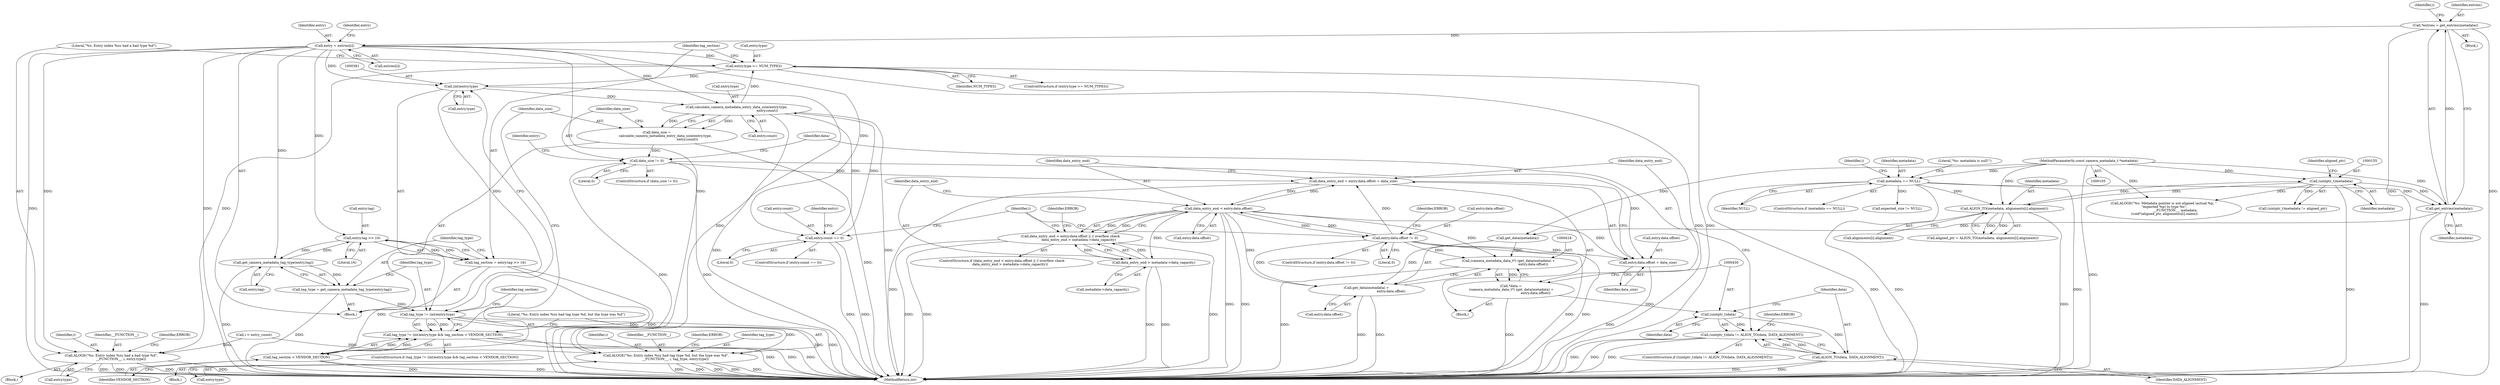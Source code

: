 digraph "0_Android_8e7a2b4d13bff03973dbad2bfb88a04296140433_0@pointer" {
"1000298" [label="(Call,*entries = get_entries(metadata))"];
"1000300" [label="(Call,get_entries(metadata))"];
"1000154" [label="(Call,(uintptr_t)metadata)"];
"1000145" [label="(Call,ALIGN_TO(metadata, alignments[i].alignment))"];
"1000110" [label="(Call,metadata == NULL)"];
"1000106" [label="(MethodParameterIn,const camera_metadata_t *metadata)"];
"1000340" [label="(Call,entry = entries[i])"];
"1000346" [label="(Call,entry.type >= NUM_TYPES)"];
"1000352" [label="(Call,ALOGE(\"%s: Entry index %zu had a bad type %d\",\n                  __FUNCTION__, i, entry.type))"];
"1000380" [label="(Call,(int)entry.type)"];
"1000378" [label="(Call,tag_type != (int)entry.type)"];
"1000377" [label="(Call,tag_type != (int)entry.type && tag_section < VENDOR_SECTION)"];
"1000389" [label="(Call,ALOGE(\"%s: Entry index %zu had tag type %d, but the type was %d\",\n                  __FUNCTION__, i, tag_type, entry.type))"];
"1000402" [label="(Call,calculate_camera_metadata_entry_data_size(entry.type,\n                                                          entry.count))"];
"1000400" [label="(Call,data_size =\n                calculate_camera_metadata_entry_data_size(entry.type,\n                                                          entry.count))"];
"1000410" [label="(Call,data_size != 0)"];
"1000439" [label="(Call,data_entry_end = entry.data.offset + data_size)"];
"1000450" [label="(Call,data_entry_end < entry.data.offset)"];
"1000417" [label="(Call,(camera_metadata_data_t*) (get_data(metadata) +\n                                               entry.data.offset))"];
"1000415" [label="(Call,*data =\n (camera_metadata_data_t*) (get_data(metadata) +\n                                               entry.data.offset))"];
"1000429" [label="(Call,(uintptr_t)data)"];
"1000428" [label="(Call,(uintptr_t)data != ALIGN_TO(data, DATA_ALIGNMENT))"];
"1000432" [label="(Call,ALIGN_TO(data, DATA_ALIGNMENT))"];
"1000419" [label="(Call,get_data(metadata) +\n                                               entry.data.offset)"];
"1000441" [label="(Call,entry.data.offset + data_size)"];
"1000449" [label="(Call,data_entry_end < entry.data.offset || // overflow check\n                data_entry_end > metadata->data_capacity)"];
"1000457" [label="(Call,data_entry_end > metadata->data_capacity)"];
"1000474" [label="(Call,entry.data.offset != 0)"];
"1000467" [label="(Call,entry.count == 0)"];
"1000364" [label="(Call,entry.tag >> 16)"];
"1000362" [label="(Call,tag_section = entry.tag >> 16)"];
"1000385" [label="(Call,tag_section < VENDOR_SECTION)"];
"1000372" [label="(Call,get_camera_metadata_tag_type(entry.tag))"];
"1000370" [label="(Call,tag_type = get_camera_metadata_tag_type(entry.tag))"];
"1000147" [label="(Call,alignments[i].alignment)"];
"1000312" [label="(Block,)"];
"1000471" [label="(Literal,0)"];
"1000468" [label="(Call,entry.count)"];
"1000474" [label="(Call,entry.data.offset != 0)"];
"1000412" [label="(Literal,0)"];
"1000415" [label="(Call,*data =\n (camera_metadata_data_t*) (get_data(metadata) +\n                                               entry.data.offset))"];
"1000439" [label="(Call,data_entry_end = entry.data.offset + data_size)"];
"1000475" [label="(Call,entry.data.offset)"];
"1000298" [label="(Call,*entries = get_entries(metadata))"];
"1000145" [label="(Call,ALIGN_TO(metadata, alignments[i].alignment))"];
"1000157" [label="(Identifier,aligned_ptr)"];
"1000354" [label="(Identifier,__FUNCTION__)"];
"1000480" [label="(Literal,0)"];
"1000417" [label="(Call,(camera_metadata_data_t*) (get_data(metadata) +\n                                               entry.data.offset))"];
"1000409" [label="(ControlStructure,if (data_size != 0))"];
"1000340" [label="(Call,entry = entries[i])"];
"1000464" [label="(Identifier,ERROR)"];
"1000389" [label="(Call,ALOGE(\"%s: Entry index %zu had tag type %d, but the type was %d\",\n                  __FUNCTION__, i, tag_type, entry.type))"];
"1000363" [label="(Identifier,tag_section)"];
"1000360" [label="(Identifier,ERROR)"];
"1000392" [label="(Identifier,i)"];
"1000422" [label="(Call,entry.data.offset)"];
"1000390" [label="(Literal,\"%s: Entry index %zu had tag type %d, but the type was %d\")"];
"1000458" [label="(Identifier,data_entry_end)"];
"1000429" [label="(Call,(uintptr_t)data)"];
"1000156" [label="(Identifier,metadata)"];
"1000377" [label="(Call,tag_type != (int)entry.type && tag_section < VENDOR_SECTION)"];
"1000473" [label="(ControlStructure,if (entry.data.offset != 0))"];
"1000483" [label="(Identifier,ERROR)"];
"1000342" [label="(Call,entries[i])"];
"1000402" [label="(Call,calculate_camera_metadata_entry_data_size(entry.type,\n                                                          entry.count))"];
"1000300" [label="(Call,get_entries(metadata))"];
"1000400" [label="(Call,data_size =\n                calculate_camera_metadata_entry_data_size(entry.type,\n                                                          entry.count))"];
"1000108" [label="(Block,)"];
"1000111" [label="(Identifier,metadata)"];
"1000440" [label="(Identifier,data_entry_end)"];
"1000373" [label="(Call,entry.tag)"];
"1000382" [label="(Call,entry.type)"];
"1000362" [label="(Call,tag_section = entry.tag >> 16)"];
"1000305" [label="(Identifier,i)"];
"1000153" [label="(Call,(uintptr_t)metadata != aligned_ptr)"];
"1000447" [label="(Identifier,data_size)"];
"1000387" [label="(Identifier,VENDOR_SECTION)"];
"1000346" [label="(Call,entry.type >= NUM_TYPES)"];
"1000307" [label="(Call,i < entry_count)"];
"1000469" [label="(Identifier,entry)"];
"1000110" [label="(Call,metadata == NULL)"];
"1000434" [label="(Identifier,DATA_ALIGNMENT)"];
"1000433" [label="(Identifier,data)"];
"1000115" [label="(Literal,\"%s: metadata is null!\")"];
"1000388" [label="(Block,)"];
"1000371" [label="(Identifier,tag_type)"];
"1000299" [label="(Identifier,entries)"];
"1000432" [label="(Call,ALIGN_TO(data, DATA_ALIGNMENT))"];
"1000154" [label="(Call,(uintptr_t)metadata)"];
"1000385" [label="(Call,tag_section < VENDOR_SECTION)"];
"1000341" [label="(Identifier,entry)"];
"1000391" [label="(Identifier,__FUNCTION__)"];
"1000109" [label="(ControlStructure,if (metadata == NULL))"];
"1000372" [label="(Call,get_camera_metadata_tag_type(entry.tag))"];
"1000451" [label="(Identifier,data_entry_end)"];
"1000368" [label="(Literal,16)"];
"1000351" [label="(Block,)"];
"1000386" [label="(Identifier,tag_section)"];
"1000450" [label="(Call,data_entry_end < entry.data.offset)"];
"1000427" [label="(ControlStructure,if ((uintptr_t)data != ALIGN_TO(data, DATA_ALIGNMENT)))"];
"1000459" [label="(Call,metadata->data_capacity)"];
"1000175" [label="(Call,expected_size != NULL)"];
"1000356" [label="(Call,entry.type)"];
"1000347" [label="(Call,entry.type)"];
"1000410" [label="(Call,data_size != 0)"];
"1000301" [label="(Identifier,metadata)"];
"1000401" [label="(Identifier,data_size)"];
"1000398" [label="(Identifier,ERROR)"];
"1000477" [label="(Identifier,entry)"];
"1000146" [label="(Identifier,metadata)"];
"1000437" [label="(Identifier,ERROR)"];
"1000345" [label="(ControlStructure,if (entry.type >= NUM_TYPES))"];
"1000350" [label="(Identifier,NUM_TYPES)"];
"1000431" [label="(Identifier,data)"];
"1000380" [label="(Call,(int)entry.type)"];
"1000394" [label="(Call,entry.type)"];
"1000466" [label="(ControlStructure,if (entry.count == 0))"];
"1000428" [label="(Call,(uintptr_t)data != ALIGN_TO(data, DATA_ALIGNMENT))"];
"1000419" [label="(Call,get_data(metadata) +\n                                               entry.data.offset)"];
"1000376" [label="(ControlStructure,if (tag_type != (int)entry.type && tag_section < VENDOR_SECTION))"];
"1000365" [label="(Call,entry.tag)"];
"1000378" [label="(Call,tag_type != (int)entry.type)"];
"1000352" [label="(Call,ALOGE(\"%s: Entry index %zu had a bad type %d\",\n                  __FUNCTION__, i, entry.type))"];
"1000348" [label="(Identifier,entry)"];
"1000457" [label="(Call,data_entry_end > metadata->data_capacity)"];
"1000486" [label="(MethodReturn,int)"];
"1000449" [label="(Call,data_entry_end < entry.data.offset || // overflow check\n                data_entry_end > metadata->data_capacity)"];
"1000355" [label="(Identifier,i)"];
"1000411" [label="(Identifier,data_size)"];
"1000448" [label="(ControlStructure,if (data_entry_end < entry.data.offset || // overflow check\n                data_entry_end > metadata->data_capacity))"];
"1000159" [label="(Call,ALOGE(\"%s: Metadata pointer is not aligned (actual %p, \"\n \"expected %p) to type %s\",\n                      __FUNCTION__, metadata,\n (void*)aligned_ptr, alignments[i].name))"];
"1000143" [label="(Call,aligned_ptr = ALIGN_TO(metadata, alignments[i].alignment))"];
"1000416" [label="(Identifier,data)"];
"1000379" [label="(Identifier,tag_type)"];
"1000441" [label="(Call,entry.data.offset + data_size)"];
"1000353" [label="(Literal,\"%s: Entry index %zu had a bad type %d\")"];
"1000467" [label="(Call,entry.count == 0)"];
"1000406" [label="(Call,entry.count)"];
"1000106" [label="(MethodParameterIn,const camera_metadata_t *metadata)"];
"1000112" [label="(Identifier,NULL)"];
"1000364" [label="(Call,entry.tag >> 16)"];
"1000128" [label="(Identifier,i)"];
"1000413" [label="(Block,)"];
"1000442" [label="(Call,entry.data.offset)"];
"1000393" [label="(Identifier,tag_type)"];
"1000452" [label="(Call,entry.data.offset)"];
"1000403" [label="(Call,entry.type)"];
"1000420" [label="(Call,get_data(metadata))"];
"1000311" [label="(Identifier,i)"];
"1000370" [label="(Call,tag_type = get_camera_metadata_tag_type(entry.tag))"];
"1000298" -> "1000108"  [label="AST: "];
"1000298" -> "1000300"  [label="CFG: "];
"1000299" -> "1000298"  [label="AST: "];
"1000300" -> "1000298"  [label="AST: "];
"1000305" -> "1000298"  [label="CFG: "];
"1000298" -> "1000486"  [label="DDG: "];
"1000298" -> "1000486"  [label="DDG: "];
"1000300" -> "1000298"  [label="DDG: "];
"1000298" -> "1000340"  [label="DDG: "];
"1000300" -> "1000301"  [label="CFG: "];
"1000301" -> "1000300"  [label="AST: "];
"1000300" -> "1000486"  [label="DDG: "];
"1000154" -> "1000300"  [label="DDG: "];
"1000110" -> "1000300"  [label="DDG: "];
"1000106" -> "1000300"  [label="DDG: "];
"1000300" -> "1000420"  [label="DDG: "];
"1000154" -> "1000153"  [label="AST: "];
"1000154" -> "1000156"  [label="CFG: "];
"1000155" -> "1000154"  [label="AST: "];
"1000156" -> "1000154"  [label="AST: "];
"1000157" -> "1000154"  [label="CFG: "];
"1000154" -> "1000486"  [label="DDG: "];
"1000154" -> "1000145"  [label="DDG: "];
"1000154" -> "1000153"  [label="DDG: "];
"1000145" -> "1000154"  [label="DDG: "];
"1000106" -> "1000154"  [label="DDG: "];
"1000154" -> "1000159"  [label="DDG: "];
"1000145" -> "1000143"  [label="AST: "];
"1000145" -> "1000147"  [label="CFG: "];
"1000146" -> "1000145"  [label="AST: "];
"1000147" -> "1000145"  [label="AST: "];
"1000143" -> "1000145"  [label="CFG: "];
"1000145" -> "1000486"  [label="DDG: "];
"1000145" -> "1000143"  [label="DDG: "];
"1000145" -> "1000143"  [label="DDG: "];
"1000110" -> "1000145"  [label="DDG: "];
"1000106" -> "1000145"  [label="DDG: "];
"1000110" -> "1000109"  [label="AST: "];
"1000110" -> "1000112"  [label="CFG: "];
"1000111" -> "1000110"  [label="AST: "];
"1000112" -> "1000110"  [label="AST: "];
"1000115" -> "1000110"  [label="CFG: "];
"1000128" -> "1000110"  [label="CFG: "];
"1000110" -> "1000486"  [label="DDG: "];
"1000110" -> "1000486"  [label="DDG: "];
"1000110" -> "1000486"  [label="DDG: "];
"1000106" -> "1000110"  [label="DDG: "];
"1000110" -> "1000175"  [label="DDG: "];
"1000106" -> "1000105"  [label="AST: "];
"1000106" -> "1000486"  [label="DDG: "];
"1000106" -> "1000159"  [label="DDG: "];
"1000106" -> "1000420"  [label="DDG: "];
"1000340" -> "1000312"  [label="AST: "];
"1000340" -> "1000342"  [label="CFG: "];
"1000341" -> "1000340"  [label="AST: "];
"1000342" -> "1000340"  [label="AST: "];
"1000348" -> "1000340"  [label="CFG: "];
"1000340" -> "1000486"  [label="DDG: "];
"1000340" -> "1000486"  [label="DDG: "];
"1000340" -> "1000346"  [label="DDG: "];
"1000340" -> "1000352"  [label="DDG: "];
"1000340" -> "1000364"  [label="DDG: "];
"1000340" -> "1000372"  [label="DDG: "];
"1000340" -> "1000380"  [label="DDG: "];
"1000340" -> "1000389"  [label="DDG: "];
"1000340" -> "1000402"  [label="DDG: "];
"1000340" -> "1000467"  [label="DDG: "];
"1000346" -> "1000345"  [label="AST: "];
"1000346" -> "1000350"  [label="CFG: "];
"1000347" -> "1000346"  [label="AST: "];
"1000350" -> "1000346"  [label="AST: "];
"1000353" -> "1000346"  [label="CFG: "];
"1000363" -> "1000346"  [label="CFG: "];
"1000346" -> "1000486"  [label="DDG: "];
"1000346" -> "1000486"  [label="DDG: "];
"1000402" -> "1000346"  [label="DDG: "];
"1000346" -> "1000352"  [label="DDG: "];
"1000346" -> "1000380"  [label="DDG: "];
"1000352" -> "1000351"  [label="AST: "];
"1000352" -> "1000356"  [label="CFG: "];
"1000353" -> "1000352"  [label="AST: "];
"1000354" -> "1000352"  [label="AST: "];
"1000355" -> "1000352"  [label="AST: "];
"1000356" -> "1000352"  [label="AST: "];
"1000360" -> "1000352"  [label="CFG: "];
"1000352" -> "1000486"  [label="DDG: "];
"1000352" -> "1000486"  [label="DDG: "];
"1000352" -> "1000486"  [label="DDG: "];
"1000352" -> "1000486"  [label="DDG: "];
"1000307" -> "1000352"  [label="DDG: "];
"1000380" -> "1000378"  [label="AST: "];
"1000380" -> "1000382"  [label="CFG: "];
"1000381" -> "1000380"  [label="AST: "];
"1000382" -> "1000380"  [label="AST: "];
"1000378" -> "1000380"  [label="CFG: "];
"1000380" -> "1000378"  [label="DDG: "];
"1000380" -> "1000389"  [label="DDG: "];
"1000380" -> "1000402"  [label="DDG: "];
"1000378" -> "1000377"  [label="AST: "];
"1000379" -> "1000378"  [label="AST: "];
"1000386" -> "1000378"  [label="CFG: "];
"1000377" -> "1000378"  [label="CFG: "];
"1000378" -> "1000486"  [label="DDG: "];
"1000378" -> "1000486"  [label="DDG: "];
"1000378" -> "1000377"  [label="DDG: "];
"1000378" -> "1000377"  [label="DDG: "];
"1000370" -> "1000378"  [label="DDG: "];
"1000378" -> "1000389"  [label="DDG: "];
"1000377" -> "1000376"  [label="AST: "];
"1000377" -> "1000385"  [label="CFG: "];
"1000385" -> "1000377"  [label="AST: "];
"1000390" -> "1000377"  [label="CFG: "];
"1000401" -> "1000377"  [label="CFG: "];
"1000377" -> "1000486"  [label="DDG: "];
"1000377" -> "1000486"  [label="DDG: "];
"1000377" -> "1000486"  [label="DDG: "];
"1000385" -> "1000377"  [label="DDG: "];
"1000385" -> "1000377"  [label="DDG: "];
"1000389" -> "1000388"  [label="AST: "];
"1000389" -> "1000394"  [label="CFG: "];
"1000390" -> "1000389"  [label="AST: "];
"1000391" -> "1000389"  [label="AST: "];
"1000392" -> "1000389"  [label="AST: "];
"1000393" -> "1000389"  [label="AST: "];
"1000394" -> "1000389"  [label="AST: "];
"1000398" -> "1000389"  [label="CFG: "];
"1000389" -> "1000486"  [label="DDG: "];
"1000389" -> "1000486"  [label="DDG: "];
"1000389" -> "1000486"  [label="DDG: "];
"1000389" -> "1000486"  [label="DDG: "];
"1000389" -> "1000486"  [label="DDG: "];
"1000307" -> "1000389"  [label="DDG: "];
"1000402" -> "1000400"  [label="AST: "];
"1000402" -> "1000406"  [label="CFG: "];
"1000403" -> "1000402"  [label="AST: "];
"1000406" -> "1000402"  [label="AST: "];
"1000400" -> "1000402"  [label="CFG: "];
"1000402" -> "1000486"  [label="DDG: "];
"1000402" -> "1000486"  [label="DDG: "];
"1000402" -> "1000400"  [label="DDG: "];
"1000402" -> "1000400"  [label="DDG: "];
"1000467" -> "1000402"  [label="DDG: "];
"1000402" -> "1000467"  [label="DDG: "];
"1000400" -> "1000312"  [label="AST: "];
"1000401" -> "1000400"  [label="AST: "];
"1000411" -> "1000400"  [label="CFG: "];
"1000400" -> "1000486"  [label="DDG: "];
"1000400" -> "1000410"  [label="DDG: "];
"1000410" -> "1000409"  [label="AST: "];
"1000410" -> "1000412"  [label="CFG: "];
"1000411" -> "1000410"  [label="AST: "];
"1000412" -> "1000410"  [label="AST: "];
"1000416" -> "1000410"  [label="CFG: "];
"1000469" -> "1000410"  [label="CFG: "];
"1000410" -> "1000486"  [label="DDG: "];
"1000410" -> "1000486"  [label="DDG: "];
"1000410" -> "1000439"  [label="DDG: "];
"1000410" -> "1000441"  [label="DDG: "];
"1000439" -> "1000413"  [label="AST: "];
"1000439" -> "1000441"  [label="CFG: "];
"1000440" -> "1000439"  [label="AST: "];
"1000441" -> "1000439"  [label="AST: "];
"1000451" -> "1000439"  [label="CFG: "];
"1000439" -> "1000486"  [label="DDG: "];
"1000450" -> "1000439"  [label="DDG: "];
"1000474" -> "1000439"  [label="DDG: "];
"1000439" -> "1000450"  [label="DDG: "];
"1000450" -> "1000449"  [label="AST: "];
"1000450" -> "1000452"  [label="CFG: "];
"1000451" -> "1000450"  [label="AST: "];
"1000452" -> "1000450"  [label="AST: "];
"1000458" -> "1000450"  [label="CFG: "];
"1000449" -> "1000450"  [label="CFG: "];
"1000450" -> "1000486"  [label="DDG: "];
"1000450" -> "1000486"  [label="DDG: "];
"1000450" -> "1000417"  [label="DDG: "];
"1000450" -> "1000419"  [label="DDG: "];
"1000450" -> "1000441"  [label="DDG: "];
"1000450" -> "1000449"  [label="DDG: "];
"1000450" -> "1000449"  [label="DDG: "];
"1000474" -> "1000450"  [label="DDG: "];
"1000450" -> "1000457"  [label="DDG: "];
"1000450" -> "1000474"  [label="DDG: "];
"1000417" -> "1000415"  [label="AST: "];
"1000417" -> "1000419"  [label="CFG: "];
"1000418" -> "1000417"  [label="AST: "];
"1000419" -> "1000417"  [label="AST: "];
"1000415" -> "1000417"  [label="CFG: "];
"1000417" -> "1000486"  [label="DDG: "];
"1000417" -> "1000415"  [label="DDG: "];
"1000420" -> "1000417"  [label="DDG: "];
"1000474" -> "1000417"  [label="DDG: "];
"1000415" -> "1000413"  [label="AST: "];
"1000416" -> "1000415"  [label="AST: "];
"1000430" -> "1000415"  [label="CFG: "];
"1000415" -> "1000486"  [label="DDG: "];
"1000415" -> "1000429"  [label="DDG: "];
"1000429" -> "1000428"  [label="AST: "];
"1000429" -> "1000431"  [label="CFG: "];
"1000430" -> "1000429"  [label="AST: "];
"1000431" -> "1000429"  [label="AST: "];
"1000433" -> "1000429"  [label="CFG: "];
"1000429" -> "1000428"  [label="DDG: "];
"1000429" -> "1000432"  [label="DDG: "];
"1000428" -> "1000427"  [label="AST: "];
"1000428" -> "1000432"  [label="CFG: "];
"1000432" -> "1000428"  [label="AST: "];
"1000437" -> "1000428"  [label="CFG: "];
"1000440" -> "1000428"  [label="CFG: "];
"1000428" -> "1000486"  [label="DDG: "];
"1000428" -> "1000486"  [label="DDG: "];
"1000428" -> "1000486"  [label="DDG: "];
"1000432" -> "1000428"  [label="DDG: "];
"1000432" -> "1000428"  [label="DDG: "];
"1000432" -> "1000434"  [label="CFG: "];
"1000433" -> "1000432"  [label="AST: "];
"1000434" -> "1000432"  [label="AST: "];
"1000432" -> "1000486"  [label="DDG: "];
"1000432" -> "1000486"  [label="DDG: "];
"1000419" -> "1000422"  [label="CFG: "];
"1000420" -> "1000419"  [label="AST: "];
"1000422" -> "1000419"  [label="AST: "];
"1000419" -> "1000486"  [label="DDG: "];
"1000419" -> "1000486"  [label="DDG: "];
"1000420" -> "1000419"  [label="DDG: "];
"1000474" -> "1000419"  [label="DDG: "];
"1000441" -> "1000447"  [label="CFG: "];
"1000442" -> "1000441"  [label="AST: "];
"1000447" -> "1000441"  [label="AST: "];
"1000441" -> "1000486"  [label="DDG: "];
"1000474" -> "1000441"  [label="DDG: "];
"1000449" -> "1000448"  [label="AST: "];
"1000449" -> "1000457"  [label="CFG: "];
"1000457" -> "1000449"  [label="AST: "];
"1000464" -> "1000449"  [label="CFG: "];
"1000311" -> "1000449"  [label="CFG: "];
"1000449" -> "1000486"  [label="DDG: "];
"1000449" -> "1000486"  [label="DDG: "];
"1000449" -> "1000486"  [label="DDG: "];
"1000457" -> "1000449"  [label="DDG: "];
"1000457" -> "1000449"  [label="DDG: "];
"1000457" -> "1000459"  [label="CFG: "];
"1000458" -> "1000457"  [label="AST: "];
"1000459" -> "1000457"  [label="AST: "];
"1000457" -> "1000486"  [label="DDG: "];
"1000457" -> "1000486"  [label="DDG: "];
"1000474" -> "1000473"  [label="AST: "];
"1000474" -> "1000480"  [label="CFG: "];
"1000475" -> "1000474"  [label="AST: "];
"1000480" -> "1000474"  [label="AST: "];
"1000483" -> "1000474"  [label="CFG: "];
"1000311" -> "1000474"  [label="CFG: "];
"1000474" -> "1000486"  [label="DDG: "];
"1000474" -> "1000486"  [label="DDG: "];
"1000467" -> "1000466"  [label="AST: "];
"1000467" -> "1000471"  [label="CFG: "];
"1000468" -> "1000467"  [label="AST: "];
"1000471" -> "1000467"  [label="AST: "];
"1000477" -> "1000467"  [label="CFG: "];
"1000311" -> "1000467"  [label="CFG: "];
"1000467" -> "1000486"  [label="DDG: "];
"1000467" -> "1000486"  [label="DDG: "];
"1000364" -> "1000362"  [label="AST: "];
"1000364" -> "1000368"  [label="CFG: "];
"1000365" -> "1000364"  [label="AST: "];
"1000368" -> "1000364"  [label="AST: "];
"1000362" -> "1000364"  [label="CFG: "];
"1000364" -> "1000362"  [label="DDG: "];
"1000364" -> "1000362"  [label="DDG: "];
"1000372" -> "1000364"  [label="DDG: "];
"1000364" -> "1000372"  [label="DDG: "];
"1000362" -> "1000312"  [label="AST: "];
"1000363" -> "1000362"  [label="AST: "];
"1000371" -> "1000362"  [label="CFG: "];
"1000362" -> "1000486"  [label="DDG: "];
"1000362" -> "1000486"  [label="DDG: "];
"1000362" -> "1000385"  [label="DDG: "];
"1000385" -> "1000387"  [label="CFG: "];
"1000386" -> "1000385"  [label="AST: "];
"1000387" -> "1000385"  [label="AST: "];
"1000385" -> "1000486"  [label="DDG: "];
"1000385" -> "1000486"  [label="DDG: "];
"1000372" -> "1000370"  [label="AST: "];
"1000372" -> "1000373"  [label="CFG: "];
"1000373" -> "1000372"  [label="AST: "];
"1000370" -> "1000372"  [label="CFG: "];
"1000372" -> "1000486"  [label="DDG: "];
"1000372" -> "1000370"  [label="DDG: "];
"1000370" -> "1000312"  [label="AST: "];
"1000371" -> "1000370"  [label="AST: "];
"1000379" -> "1000370"  [label="CFG: "];
"1000370" -> "1000486"  [label="DDG: "];
}
